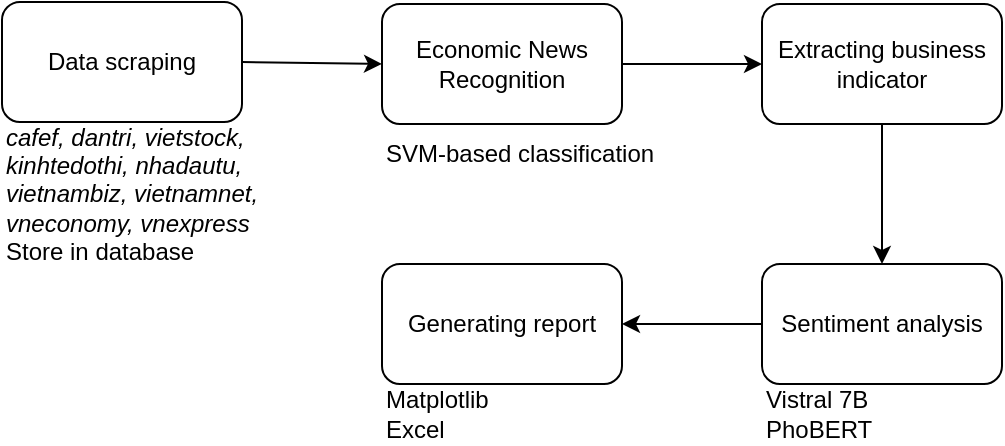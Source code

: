 <mxfile version="26.0.14">
  <diagram name="Trang-1" id="EVr8f2yy7lBl-q2Wdn64">
    <mxGraphModel dx="1050" dy="569" grid="1" gridSize="10" guides="1" tooltips="1" connect="1" arrows="1" fold="1" page="1" pageScale="1" pageWidth="827" pageHeight="1169" math="0" shadow="0">
      <root>
        <mxCell id="0" />
        <mxCell id="1" parent="0" />
        <mxCell id="-w3nPNhzxHXCMxLlRhls-3" value="Data scraping" style="rounded=1;whiteSpace=wrap;html=1;" vertex="1" parent="1">
          <mxGeometry x="160" y="200" width="120" height="60" as="geometry" />
        </mxCell>
        <mxCell id="-w3nPNhzxHXCMxLlRhls-4" value="&lt;i&gt;cafef, dantri, vietstock, kinhtedothi, nhadautu, vietnambiz, vietnamnet, vneconomy, vnexpress&lt;/i&gt;&lt;div&gt;Store in database&lt;/div&gt;" style="text;html=1;align=left;verticalAlign=middle;whiteSpace=wrap;rounded=0;" vertex="1" parent="1">
          <mxGeometry x="160" y="261" width="130" height="70" as="geometry" />
        </mxCell>
        <mxCell id="-w3nPNhzxHXCMxLlRhls-5" value="Economic News Recognition" style="rounded=1;whiteSpace=wrap;html=1;" vertex="1" parent="1">
          <mxGeometry x="350" y="201" width="120" height="60" as="geometry" />
        </mxCell>
        <mxCell id="-w3nPNhzxHXCMxLlRhls-6" value="" style="endArrow=classic;html=1;rounded=0;exitX=1;exitY=0.5;exitDx=0;exitDy=0;entryX=0;entryY=0.5;entryDx=0;entryDy=0;" edge="1" parent="1" source="-w3nPNhzxHXCMxLlRhls-3" target="-w3nPNhzxHXCMxLlRhls-5">
          <mxGeometry width="50" height="50" relative="1" as="geometry">
            <mxPoint x="460" y="330" as="sourcePoint" />
            <mxPoint x="510" y="280" as="targetPoint" />
          </mxGeometry>
        </mxCell>
        <mxCell id="-w3nPNhzxHXCMxLlRhls-7" value="SVM-based classification" style="text;html=1;align=left;verticalAlign=middle;whiteSpace=wrap;rounded=0;" vertex="1" parent="1">
          <mxGeometry x="350" y="261" width="146" height="30" as="geometry" />
        </mxCell>
        <mxCell id="-w3nPNhzxHXCMxLlRhls-8" value="Extracting business indicator" style="rounded=1;whiteSpace=wrap;html=1;" vertex="1" parent="1">
          <mxGeometry x="540" y="201" width="120" height="60" as="geometry" />
        </mxCell>
        <mxCell id="-w3nPNhzxHXCMxLlRhls-9" value="" style="endArrow=classic;html=1;rounded=0;exitX=1;exitY=0.5;exitDx=0;exitDy=0;entryX=0;entryY=0.5;entryDx=0;entryDy=0;" edge="1" parent="1" source="-w3nPNhzxHXCMxLlRhls-5" target="-w3nPNhzxHXCMxLlRhls-8">
          <mxGeometry width="50" height="50" relative="1" as="geometry">
            <mxPoint x="460" y="330" as="sourcePoint" />
            <mxPoint x="510" y="280" as="targetPoint" />
          </mxGeometry>
        </mxCell>
        <mxCell id="-w3nPNhzxHXCMxLlRhls-10" value="Sentiment analysis" style="rounded=1;whiteSpace=wrap;html=1;" vertex="1" parent="1">
          <mxGeometry x="540" y="331" width="120" height="60" as="geometry" />
        </mxCell>
        <mxCell id="-w3nPNhzxHXCMxLlRhls-11" value="" style="endArrow=classic;html=1;rounded=0;exitX=0.5;exitY=1;exitDx=0;exitDy=0;entryX=0.5;entryY=0;entryDx=0;entryDy=0;" edge="1" parent="1" source="-w3nPNhzxHXCMxLlRhls-8" target="-w3nPNhzxHXCMxLlRhls-10">
          <mxGeometry width="50" height="50" relative="1" as="geometry">
            <mxPoint x="460" y="330" as="sourcePoint" />
            <mxPoint x="510" y="280" as="targetPoint" />
          </mxGeometry>
        </mxCell>
        <mxCell id="-w3nPNhzxHXCMxLlRhls-12" value="Vistral 7B&lt;div&gt;PhoBERT&lt;/div&gt;" style="text;html=1;align=left;verticalAlign=middle;whiteSpace=wrap;rounded=0;" vertex="1" parent="1">
          <mxGeometry x="540" y="391" width="120" height="29" as="geometry" />
        </mxCell>
        <mxCell id="-w3nPNhzxHXCMxLlRhls-13" value="Generating report" style="rounded=1;whiteSpace=wrap;html=1;" vertex="1" parent="1">
          <mxGeometry x="350" y="331" width="120" height="60" as="geometry" />
        </mxCell>
        <mxCell id="-w3nPNhzxHXCMxLlRhls-14" value="" style="endArrow=classic;html=1;rounded=0;exitX=0;exitY=0.5;exitDx=0;exitDy=0;entryX=1;entryY=0.5;entryDx=0;entryDy=0;" edge="1" parent="1" source="-w3nPNhzxHXCMxLlRhls-10" target="-w3nPNhzxHXCMxLlRhls-13">
          <mxGeometry width="50" height="50" relative="1" as="geometry">
            <mxPoint x="460" y="330" as="sourcePoint" />
            <mxPoint x="510" y="280" as="targetPoint" />
          </mxGeometry>
        </mxCell>
        <mxCell id="-w3nPNhzxHXCMxLlRhls-15" value="Matplotlib&lt;div&gt;Excel&lt;/div&gt;" style="text;html=1;align=left;verticalAlign=middle;whiteSpace=wrap;rounded=0;" vertex="1" parent="1">
          <mxGeometry x="350" y="391" width="120" height="30" as="geometry" />
        </mxCell>
      </root>
    </mxGraphModel>
  </diagram>
</mxfile>
